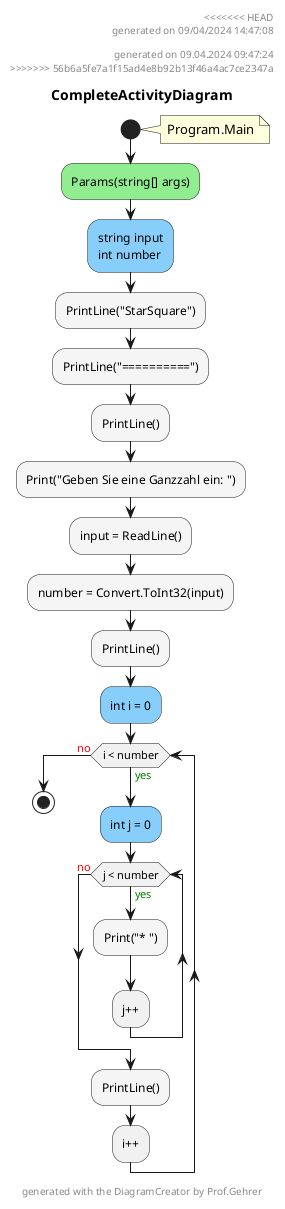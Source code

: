 @startuml CompleteActivityDiagram
header
<<<<<<< HEAD
generated on 09/04/2024 14:47:08
=======
generated on 09.04.2024 09:47:24
>>>>>>> 56b6a5fe7a1f15ad4e8b92b13f46a4ac7ce2347a
end header
title CompleteActivityDiagram
start
note right:  Program.Main
#LightGreen:Params(string[] args);
#LightSkyBlue:string input\nint number;
#WhiteSmoke:PrintLine("StarSquare");
#WhiteSmoke:PrintLine("==========");
#WhiteSmoke:PrintLine();
#WhiteSmoke:Print("Geben Sie eine Ganzzahl ein: ");
#WhiteSmoke:input = ReadLine();
#WhiteSmoke:number = Convert.ToInt32(input);
#WhiteSmoke:PrintLine();
#LightSkyBlue:int i = 0;
while (i < number) is (<color:green>yes)
        #LightSkyBlue:int j = 0;
        while (j < number) is (<color:green>yes)
                #WhiteSmoke:Print("* ");
        :j++;
        endwhile (<color:red>no)
        #WhiteSmoke:PrintLine();
:i++;
endwhile (<color:red>no)
stop
footer
generated with the DiagramCreator by Prof.Gehrer
end footer
@enduml
